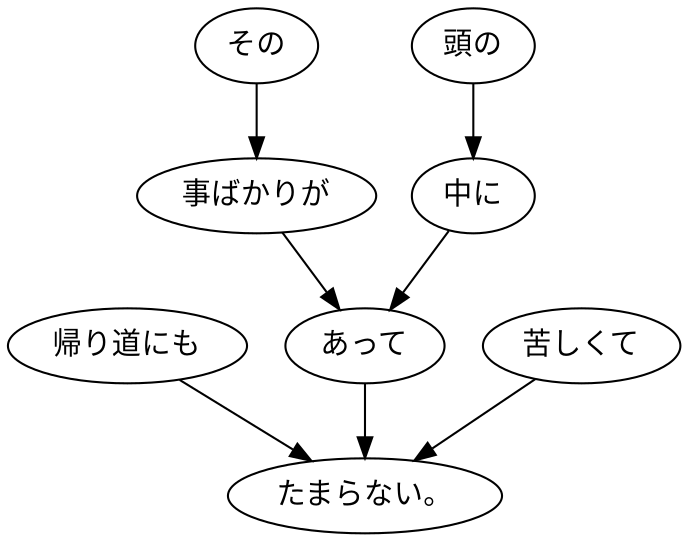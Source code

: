 digraph graph1113 {
	node0 [label="帰り道にも"];
	node1 [label="その"];
	node2 [label="事ばかりが"];
	node3 [label="頭の"];
	node4 [label="中に"];
	node5 [label="あって"];
	node6 [label="苦しくて"];
	node7 [label="たまらない。"];
	node0 -> node7;
	node1 -> node2;
	node2 -> node5;
	node3 -> node4;
	node4 -> node5;
	node5 -> node7;
	node6 -> node7;
}
